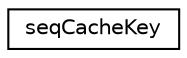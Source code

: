 digraph G
{
  edge [fontname="Helvetica",fontsize="10",labelfontname="Helvetica",labelfontsize="10"];
  node [fontname="Helvetica",fontsize="10",shape=record];
  rankdir=LR;
  Node1 [label="seqCacheKey",height=0.2,width=0.4,color="black", fillcolor="white", style="filled",URL="$d5/d9f/structseqCacheKey.html"];
}
